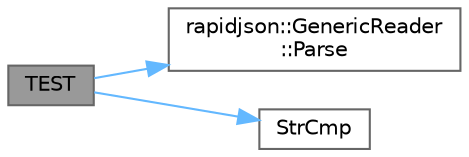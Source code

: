 digraph "TEST"
{
 // LATEX_PDF_SIZE
  bgcolor="transparent";
  edge [fontname=Helvetica,fontsize=10,labelfontname=Helvetica,labelfontsize=10];
  node [fontname=Helvetica,fontsize=10,shape=box,height=0.2,width=0.4];
  rankdir="LR";
  Node1 [id="Node000001",label="TEST",height=0.2,width=0.4,color="gray40", fillcolor="grey60", style="filled", fontcolor="black",tooltip=" "];
  Node1 -> Node2 [id="edge1_Node000001_Node000002",color="steelblue1",style="solid",tooltip=" "];
  Node2 [id="Node000002",label="rapidjson::GenericReader\l::Parse",height=0.2,width=0.4,color="grey40", fillcolor="white", style="filled",URL="$classrapidjson_1_1_generic_reader.html#ac9c540b77de19661f6f45e04b9b0937b",tooltip="Parse JSON text."];
  Node1 -> Node3 [id="edge2_Node000001_Node000003",color="steelblue1",style="solid",tooltip=" "];
  Node3 [id="Node000003",label="StrCmp",height=0.2,width=0.4,color="grey40", fillcolor="white", style="filled",URL="$unittest_8h.html#a8d8e3cf93e9b811c207711d0b353de02",tooltip=" "];
}
